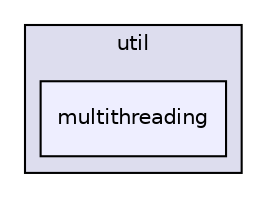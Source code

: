 digraph "/home/travis/build/hypro/hypro/src/hypro/util/multithreading" {
  compound=true
  node [ fontsize="10", fontname="Helvetica"];
  edge [ labelfontsize="10", labelfontname="Helvetica"];
  subgraph clusterdir_879d833e0dfbe8f31a5e860bb94efb50 {
    graph [ bgcolor="#ddddee", pencolor="black", label="util" fontname="Helvetica", fontsize="10", URL="dir_879d833e0dfbe8f31a5e860bb94efb50.html"]
  dir_7ca2da3d0bdc47450f74c631953a3473 [shape=box, label="multithreading", style="filled", fillcolor="#eeeeff", pencolor="black", URL="dir_7ca2da3d0bdc47450f74c631953a3473.html"];
  }
}
